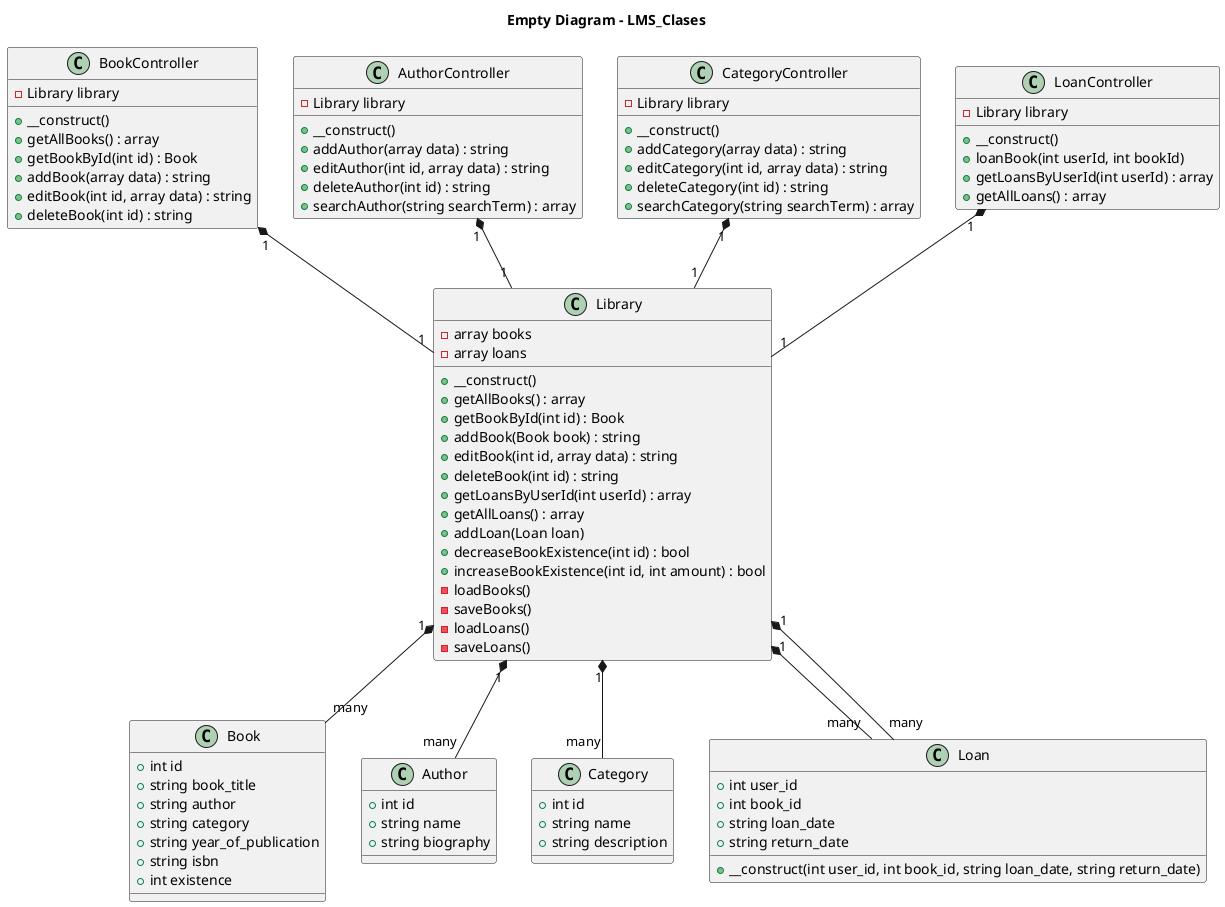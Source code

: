 @startumltitle Empty Diagram - LMS_Clasesclass Book {    +int id    +string book_title    +string author    +string category    +string year_of_publication    +string isbn    +int existence}class Author {    +int id    +string name    +string biography}class Category {    +int id    +string name    +string description}class Library {    -array books    -array loans    +__construct()    +getAllBooks() : array    +getBookById(int id) : Book    +addBook(Book book) : string    +editBook(int id, array data) : string    +deleteBook(int id) : string    +getLoansByUserId(int userId) : array    +getAllLoans() : array    +addLoan(Loan loan)    +decreaseBookExistence(int id) : bool    +increaseBookExistence(int id, int amount) : bool    -loadBooks()    -saveBooks()    -loadLoans()    -saveLoans()}class Loan {    +int user_id    +int book_id    +string loan_date    +string return_date    +__construct(int user_id, int book_id, string loan_date, string return_date)}class BookController {    -Library library    +__construct()    +getAllBooks() : array    +getBookById(int id) : Book    +addBook(array data) : string    +editBook(int id, array data) : string    +deleteBook(int id) : string}class AuthorController {    -Library library    +__construct()    +addAuthor(array data) : string    +editAuthor(int id, array data) : string    +deleteAuthor(int id) : string    +searchAuthor(string searchTerm) : array}class CategoryController {    -Library library    +__construct()    +addCategory(array data) : string    +editCategory(int id, array data) : string    +deleteCategory(int id) : string    +searchCategory(string searchTerm) : array}class LoanController {    -Library library    +__construct()    +loanBook(int userId, int bookId)    +getLoansByUserId(int userId) : array    +getAllLoans() : array}Library "1" *-- "many" BookLibrary "1" *-- "many" LoanLibrary "1" *-- "many" AuthorLibrary "1" *-- "many" CategoryLibrary "1" *-- "many" LoanBookController "1" *-- "1" LibraryAuthorController "1" *-- "1" LibraryCategoryController "1" *-- "1" LibraryLoanController "1" *-- "1" Library@enduml